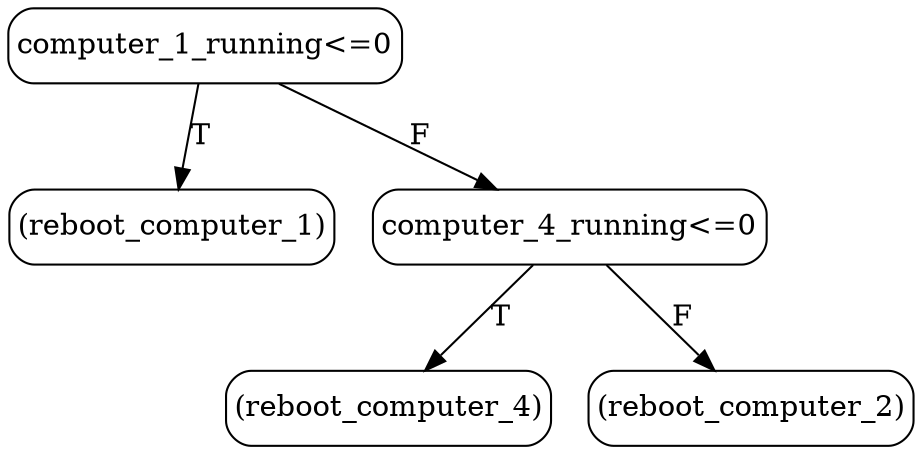 // decision tree
digraph {
	1 [label="(reboot_computer_1)" margin="0.05,0.05" shape=box style=rounded]
	5 [label="(reboot_computer_4)" margin="0.05,0.05" shape=box style=rounded]
	6 [label="(reboot_computer_2)" margin="0.05,0.05" shape=box style=rounded]
	4 [label="computer_4_running<=0" margin="0.05,0.05" shape=box style=rounded]
	4 -> 5 [label=T]
	4 -> 6 [label=F]
	0 [label="computer_1_running<=0" margin="0.05,0.05" shape=box style=rounded]
	0 -> 1 [label=T]
	0 -> 4 [label=F]
}
